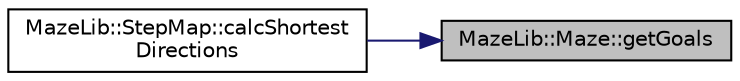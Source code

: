 digraph "MazeLib::Maze::getGoals"
{
 // LATEX_PDF_SIZE
  edge [fontname="Helvetica",fontsize="10",labelfontname="Helvetica",labelfontsize="10"];
  node [fontname="Helvetica",fontsize="10",shape=record];
  rankdir="RL";
  Node1 [label="MazeLib::Maze::getGoals",height=0.2,width=0.4,color="black", fillcolor="grey75", style="filled", fontcolor="black",tooltip="ゴール区画の集合を取得"];
  Node1 -> Node2 [dir="back",color="midnightblue",fontsize="10",style="solid",fontname="Helvetica"];
  Node2 [label="MazeLib::StepMap::calcShortest\lDirections",height=0.2,width=0.4,color="black", fillcolor="white", style="filled",URL="$d9/da9/classMazeLib_1_1StepMap.html#a2a8c7e032f24e587b4736cfc6122cb03",tooltip="スタートからゴールまでの最短経路を導出する関数"];
}

